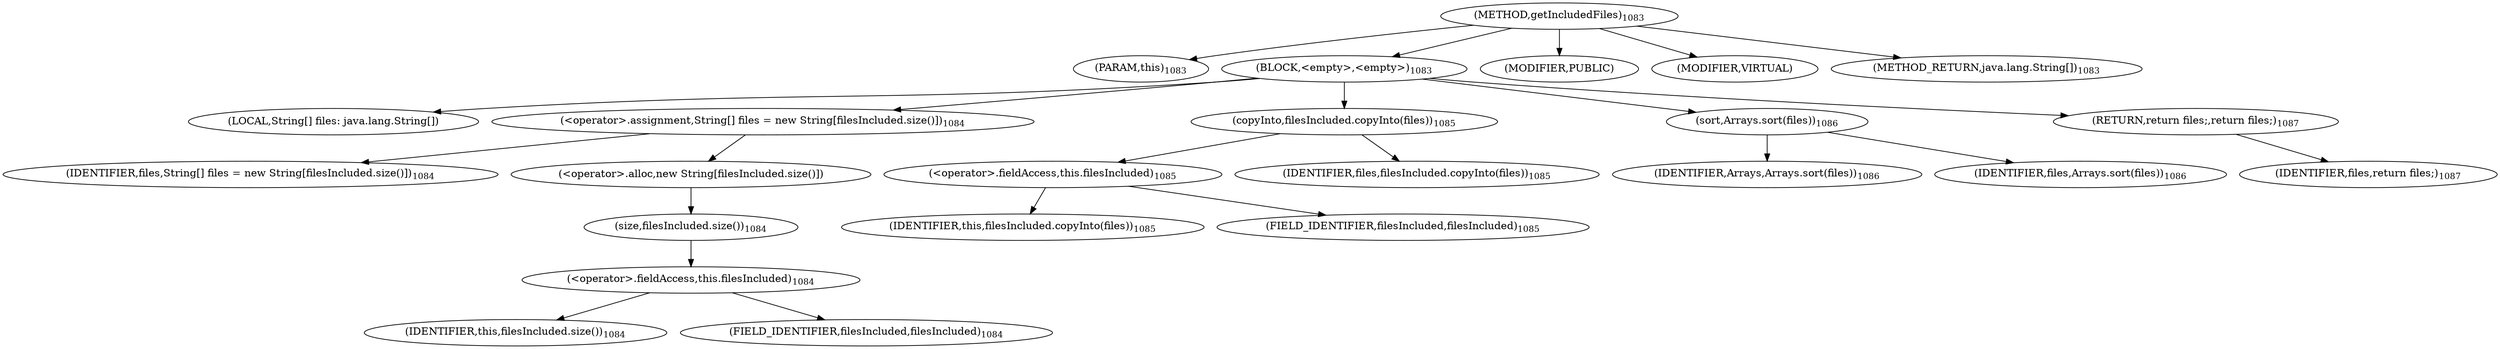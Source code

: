 digraph "getIncludedFiles" {  
"1950" [label = <(METHOD,getIncludedFiles)<SUB>1083</SUB>> ]
"1951" [label = <(PARAM,this)<SUB>1083</SUB>> ]
"1952" [label = <(BLOCK,&lt;empty&gt;,&lt;empty&gt;)<SUB>1083</SUB>> ]
"1953" [label = <(LOCAL,String[] files: java.lang.String[])> ]
"1954" [label = <(&lt;operator&gt;.assignment,String[] files = new String[filesIncluded.size()])<SUB>1084</SUB>> ]
"1955" [label = <(IDENTIFIER,files,String[] files = new String[filesIncluded.size()])<SUB>1084</SUB>> ]
"1956" [label = <(&lt;operator&gt;.alloc,new String[filesIncluded.size()])> ]
"1957" [label = <(size,filesIncluded.size())<SUB>1084</SUB>> ]
"1958" [label = <(&lt;operator&gt;.fieldAccess,this.filesIncluded)<SUB>1084</SUB>> ]
"1959" [label = <(IDENTIFIER,this,filesIncluded.size())<SUB>1084</SUB>> ]
"1960" [label = <(FIELD_IDENTIFIER,filesIncluded,filesIncluded)<SUB>1084</SUB>> ]
"1961" [label = <(copyInto,filesIncluded.copyInto(files))<SUB>1085</SUB>> ]
"1962" [label = <(&lt;operator&gt;.fieldAccess,this.filesIncluded)<SUB>1085</SUB>> ]
"1963" [label = <(IDENTIFIER,this,filesIncluded.copyInto(files))<SUB>1085</SUB>> ]
"1964" [label = <(FIELD_IDENTIFIER,filesIncluded,filesIncluded)<SUB>1085</SUB>> ]
"1965" [label = <(IDENTIFIER,files,filesIncluded.copyInto(files))<SUB>1085</SUB>> ]
"1966" [label = <(sort,Arrays.sort(files))<SUB>1086</SUB>> ]
"1967" [label = <(IDENTIFIER,Arrays,Arrays.sort(files))<SUB>1086</SUB>> ]
"1968" [label = <(IDENTIFIER,files,Arrays.sort(files))<SUB>1086</SUB>> ]
"1969" [label = <(RETURN,return files;,return files;)<SUB>1087</SUB>> ]
"1970" [label = <(IDENTIFIER,files,return files;)<SUB>1087</SUB>> ]
"1971" [label = <(MODIFIER,PUBLIC)> ]
"1972" [label = <(MODIFIER,VIRTUAL)> ]
"1973" [label = <(METHOD_RETURN,java.lang.String[])<SUB>1083</SUB>> ]
  "1950" -> "1951" 
  "1950" -> "1952" 
  "1950" -> "1971" 
  "1950" -> "1972" 
  "1950" -> "1973" 
  "1952" -> "1953" 
  "1952" -> "1954" 
  "1952" -> "1961" 
  "1952" -> "1966" 
  "1952" -> "1969" 
  "1954" -> "1955" 
  "1954" -> "1956" 
  "1956" -> "1957" 
  "1957" -> "1958" 
  "1958" -> "1959" 
  "1958" -> "1960" 
  "1961" -> "1962" 
  "1961" -> "1965" 
  "1962" -> "1963" 
  "1962" -> "1964" 
  "1966" -> "1967" 
  "1966" -> "1968" 
  "1969" -> "1970" 
}
